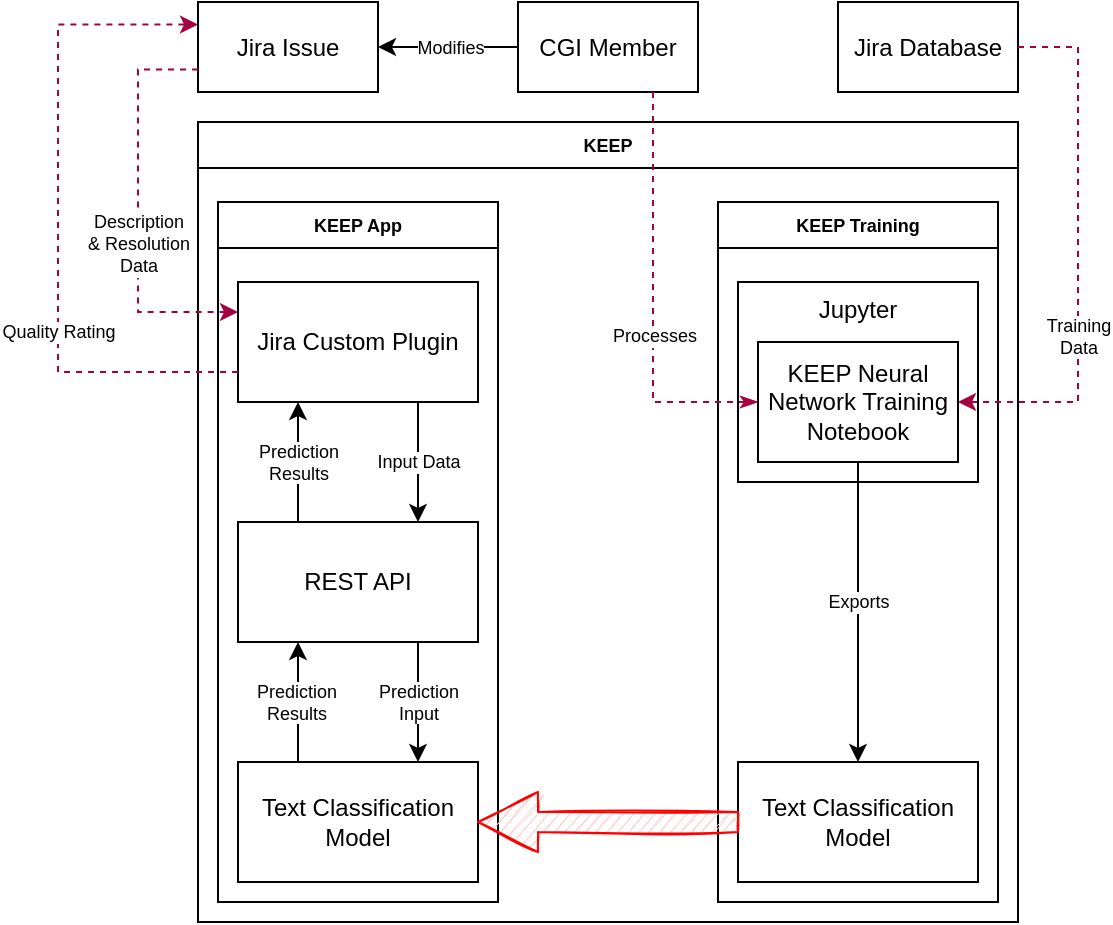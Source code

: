 <mxfile version="13.10.2" type="device"><diagram id="kret2RVD-TboXXvLLFXv" name="Page-1"><mxGraphModel dx="1185" dy="635" grid="1" gridSize="10" guides="1" tooltips="1" connect="1" arrows="1" fold="1" page="1" pageScale="1" pageWidth="850" pageHeight="1100" math="0" shadow="0"><root><mxCell id="0"/><mxCell id="1" parent="0"/><mxCell id="61uUd-DGo6ZMqQiE9zez-12" style="edgeStyle=orthogonalEdgeStyle;rounded=0;orthogonalLoop=1;jettySize=auto;html=1;exitX=0;exitY=0.5;exitDx=0;exitDy=0;entryX=1;entryY=0.5;entryDx=0;entryDy=0;" parent="1" source="61uUd-DGo6ZMqQiE9zez-1" target="61uUd-DGo6ZMqQiE9zez-4" edge="1"><mxGeometry relative="1" as="geometry"/></mxCell><mxCell id="61uUd-DGo6ZMqQiE9zez-21" value="Modifies" style="edgeLabel;html=1;align=center;verticalAlign=middle;resizable=0;points=[];fontSize=9;" parent="61uUd-DGo6ZMqQiE9zez-12" vertex="1" connectable="0"><mxGeometry x="0.257" y="-1" relative="1" as="geometry"><mxPoint x="10" y="1" as="offset"/></mxGeometry></mxCell><mxCell id="61uUd-DGo6ZMqQiE9zez-1" value="CGI Member" style="rounded=0;whiteSpace=wrap;html=1;" parent="1" vertex="1"><mxGeometry x="620" y="190" width="90" height="45" as="geometry"/></mxCell><mxCell id="61uUd-DGo6ZMqQiE9zez-20" style="edgeStyle=orthogonalEdgeStyle;rounded=0;orthogonalLoop=1;jettySize=auto;html=1;exitX=0.25;exitY=0;exitDx=0;exitDy=0;entryX=0.25;entryY=1;entryDx=0;entryDy=0;" parent="1" source="61uUd-DGo6ZMqQiE9zez-2" target="61uUd-DGo6ZMqQiE9zez-9" edge="1"><mxGeometry relative="1" as="geometry"/></mxCell><mxCell id="61uUd-DGo6ZMqQiE9zez-32" value="Prediction&lt;br&gt;Results" style="edgeLabel;html=1;align=center;verticalAlign=middle;resizable=0;points=[];fontSize=9;" parent="61uUd-DGo6ZMqQiE9zez-20" vertex="1" connectable="0"><mxGeometry x="-0.314" y="1" relative="1" as="geometry"><mxPoint y="-9.31" as="offset"/></mxGeometry></mxCell><mxCell id="61uUd-DGo6ZMqQiE9zez-2" value="Text Classification&lt;br&gt;Model" style="rounded=0;whiteSpace=wrap;html=1;" parent="1" vertex="1"><mxGeometry x="480" y="570" width="120" height="60" as="geometry"/></mxCell><mxCell id="61uUd-DGo6ZMqQiE9zez-4" value="Jira Issue" style="rounded=0;whiteSpace=wrap;html=1;" parent="1" vertex="1"><mxGeometry x="460" y="190" width="90" height="45" as="geometry"/></mxCell><mxCell id="61uUd-DGo6ZMqQiE9zez-17" style="edgeStyle=orthogonalEdgeStyle;rounded=0;orthogonalLoop=1;jettySize=auto;html=1;exitX=0.75;exitY=1;exitDx=0;exitDy=0;entryX=0.75;entryY=0;entryDx=0;entryDy=0;" parent="1" source="61uUd-DGo6ZMqQiE9zez-7" target="61uUd-DGo6ZMqQiE9zez-9" edge="1"><mxGeometry relative="1" as="geometry"/></mxCell><mxCell id="61uUd-DGo6ZMqQiE9zez-25" value="Input Data" style="edgeLabel;html=1;align=center;verticalAlign=middle;resizable=0;points=[];fontSize=9;" parent="61uUd-DGo6ZMqQiE9zez-17" vertex="1" connectable="0"><mxGeometry x="0.309" relative="1" as="geometry"><mxPoint y="-9.31" as="offset"/></mxGeometry></mxCell><mxCell id="61uUd-DGo6ZMqQiE9zez-7" value="Jira Custom Plugin" style="rounded=0;whiteSpace=wrap;html=1;" parent="1" vertex="1"><mxGeometry x="480" y="330" width="120" height="60" as="geometry"/></mxCell><mxCell id="61uUd-DGo6ZMqQiE9zez-18" style="edgeStyle=orthogonalEdgeStyle;rounded=0;orthogonalLoop=1;jettySize=auto;html=1;exitX=0.25;exitY=0;exitDx=0;exitDy=0;entryX=0.25;entryY=1;entryDx=0;entryDy=0;" parent="1" source="61uUd-DGo6ZMqQiE9zez-9" target="61uUd-DGo6ZMqQiE9zez-7" edge="1"><mxGeometry relative="1" as="geometry"/></mxCell><mxCell id="61uUd-DGo6ZMqQiE9zez-26" value="Prediction&lt;br&gt;Results" style="edgeLabel;html=1;align=center;verticalAlign=middle;resizable=0;points=[];fontSize=9;" parent="61uUd-DGo6ZMqQiE9zez-18" vertex="1" connectable="0"><mxGeometry x="0.201" relative="1" as="geometry"><mxPoint y="5.86" as="offset"/></mxGeometry></mxCell><mxCell id="61uUd-DGo6ZMqQiE9zez-19" style="edgeStyle=orthogonalEdgeStyle;rounded=0;orthogonalLoop=1;jettySize=auto;html=1;exitX=0.75;exitY=1;exitDx=0;exitDy=0;entryX=0.75;entryY=0;entryDx=0;entryDy=0;" parent="1" source="61uUd-DGo6ZMqQiE9zez-9" target="61uUd-DGo6ZMqQiE9zez-2" edge="1"><mxGeometry relative="1" as="geometry"/></mxCell><mxCell id="61uUd-DGo6ZMqQiE9zez-31" value="Prediction&lt;br&gt;Input" style="edgeLabel;html=1;align=center;verticalAlign=middle;resizable=0;points=[];fontSize=9;" parent="61uUd-DGo6ZMqQiE9zez-19" vertex="1" connectable="0"><mxGeometry x="0.349" y="2" relative="1" as="geometry"><mxPoint x="-2" y="-10.69" as="offset"/></mxGeometry></mxCell><mxCell id="61uUd-DGo6ZMqQiE9zez-9" value="REST API" style="rounded=0;whiteSpace=wrap;html=1;" parent="1" vertex="1"><mxGeometry x="480" y="450" width="120" height="60" as="geometry"/></mxCell><mxCell id="61uUd-DGo6ZMqQiE9zez-34" value="KEEP App" style="swimlane;fontSize=9;startSize=23;" parent="1" vertex="1"><mxGeometry x="470" y="290" width="140" height="350" as="geometry"><mxRectangle x="380" y="190" width="70" height="23" as="alternateBounds"/></mxGeometry></mxCell><mxCell id="61uUd-DGo6ZMqQiE9zez-40" value="Text Classification&lt;br&gt;Model" style="rounded=0;whiteSpace=wrap;html=1;" parent="1" vertex="1"><mxGeometry x="730" y="570" width="120" height="60" as="geometry"/></mxCell><mxCell id="61uUd-DGo6ZMqQiE9zez-45" value="Jira Database" style="rounded=0;whiteSpace=wrap;html=1;" parent="1" vertex="1"><mxGeometry x="780" y="190" width="90" height="45" as="geometry"/></mxCell><mxCell id="61uUd-DGo6ZMqQiE9zez-50" value="Jupyter" style="rounded=0;whiteSpace=wrap;html=1;verticalAlign=top;" parent="1" vertex="1"><mxGeometry x="730" y="330" width="120" height="100" as="geometry"/></mxCell><mxCell id="61uUd-DGo6ZMqQiE9zez-58" value="KEEP Training" style="swimlane;fontSize=9;startSize=23;" parent="1" vertex="1"><mxGeometry x="720" y="290" width="140" height="350" as="geometry"><mxRectangle x="380" y="190" width="70" height="23" as="alternateBounds"/></mxGeometry></mxCell><mxCell id="61uUd-DGo6ZMqQiE9zez-61" value="KEEP" style="swimlane;labelBackgroundColor=#ffffff;fontSize=9;" parent="1" vertex="1"><mxGeometry x="460" y="250" width="410" height="400" as="geometry"/></mxCell><mxCell id="1XUXklg-Xv6WLO-5wNOp-1" value="KEEP Neural Network Training Notebook" style="rounded=0;whiteSpace=wrap;html=1;" vertex="1" parent="1"><mxGeometry x="740" y="360" width="100" height="60" as="geometry"/></mxCell><mxCell id="61uUd-DGo6ZMqQiE9zez-43" style="edgeStyle=orthogonalEdgeStyle;rounded=0;orthogonalLoop=1;jettySize=auto;html=1;exitX=1;exitY=0.5;exitDx=0;exitDy=0;fontSize=9;dashed=1;fillColor=#d80073;strokeColor=#A50040;entryX=1;entryY=0.5;entryDx=0;entryDy=0;" parent="1" source="61uUd-DGo6ZMqQiE9zez-45" target="1XUXklg-Xv6WLO-5wNOp-1" edge="1"><mxGeometry relative="1" as="geometry"><mxPoint x="900" y="380" as="targetPoint"/><Array as="points"><mxPoint x="900" y="213"/><mxPoint x="900" y="390"/></Array></mxGeometry></mxCell><mxCell id="61uUd-DGo6ZMqQiE9zez-44" value="Training&lt;br&gt;Data" style="edgeLabel;html=1;align=center;verticalAlign=middle;resizable=0;points=[];fontSize=9;labelBackgroundColor=#ffffff;" parent="61uUd-DGo6ZMqQiE9zez-43" vertex="1" connectable="0"><mxGeometry x="-0.145" y="2" relative="1" as="geometry"><mxPoint x="-2.03" y="59.97" as="offset"/></mxGeometry></mxCell><mxCell id="61uUd-DGo6ZMqQiE9zez-59" style="edgeStyle=orthogonalEdgeStyle;rounded=0;sketch=0;orthogonalLoop=1;jettySize=auto;html=1;exitX=0.75;exitY=1;exitDx=0;exitDy=0;shadow=0;endArrow=classicThin;endFill=1;fontSize=9;entryX=0;entryY=0.5;entryDx=0;entryDy=0;dashed=1;fillColor=#d80073;strokeColor=#A50040;" parent="1" source="61uUd-DGo6ZMqQiE9zez-1" target="1XUXklg-Xv6WLO-5wNOp-1" edge="1"><mxGeometry relative="1" as="geometry"><mxPoint x="680" y="130" as="targetPoint"/></mxGeometry></mxCell><mxCell id="61uUd-DGo6ZMqQiE9zez-60" value="Processes" style="edgeLabel;html=1;align=center;verticalAlign=middle;resizable=0;points=[];fontSize=9;" parent="61uUd-DGo6ZMqQiE9zez-59" vertex="1" connectable="0"><mxGeometry x="-0.146" y="2" relative="1" as="geometry"><mxPoint x="-2.02" y="33.57" as="offset"/></mxGeometry></mxCell><mxCell id="61uUd-DGo6ZMqQiE9zez-46" style="edgeStyle=orthogonalEdgeStyle;rounded=0;orthogonalLoop=1;jettySize=auto;html=1;exitX=0.5;exitY=1;exitDx=0;exitDy=0;entryX=0.5;entryY=0;entryDx=0;entryDy=0;" parent="1" source="1XUXklg-Xv6WLO-5wNOp-1" target="61uUd-DGo6ZMqQiE9zez-40" edge="1"><mxGeometry relative="1" as="geometry"><mxPoint x="910" y="450" as="targetPoint"/></mxGeometry></mxCell><mxCell id="61uUd-DGo6ZMqQiE9zez-47" value="Exports" style="edgeLabel;html=1;align=center;verticalAlign=middle;resizable=0;points=[];fontSize=9;" parent="61uUd-DGo6ZMqQiE9zez-46" vertex="1" connectable="0"><mxGeometry x="0.309" relative="1" as="geometry"><mxPoint y="-27.93" as="offset"/></mxGeometry></mxCell><mxCell id="61uUd-DGo6ZMqQiE9zez-57" style="edgeStyle=orthogonalEdgeStyle;rounded=0;orthogonalLoop=1;jettySize=auto;html=1;exitX=0;exitY=0.5;exitDx=0;exitDy=0;entryX=1;entryY=0.5;entryDx=0;entryDy=0;fontSize=9;endArrow=open;endFill=0;fillColor=#f8cecc;strokeColor=#FF0000;shape=arrow;endSize=6;startSize=6;shadow=0;sketch=1;" parent="1" source="61uUd-DGo6ZMqQiE9zez-40" target="61uUd-DGo6ZMqQiE9zez-2" edge="1"><mxGeometry relative="1" as="geometry"/></mxCell><mxCell id="61uUd-DGo6ZMqQiE9zez-27" style="edgeStyle=orthogonalEdgeStyle;rounded=0;orthogonalLoop=1;jettySize=auto;html=1;exitX=0;exitY=0.75;exitDx=0;exitDy=0;fontSize=9;dashed=1;entryX=0;entryY=0.25;entryDx=0;entryDy=0;fillColor=#d80073;strokeColor=#A50040;" parent="1" source="61uUd-DGo6ZMqQiE9zez-4" target="61uUd-DGo6ZMqQiE9zez-7" edge="1"><mxGeometry relative="1" as="geometry"><mxPoint x="260" y="195" as="targetPoint"/><Array as="points"><mxPoint x="430" y="224"/><mxPoint x="430" y="345"/></Array></mxGeometry></mxCell><mxCell id="61uUd-DGo6ZMqQiE9zez-28" value="Description&lt;br&gt;&amp;amp; Resolution&lt;br&gt;Data" style="edgeLabel;html=1;align=center;verticalAlign=middle;resizable=0;points=[];fontSize=9;labelBackgroundColor=#ffffff;" parent="61uUd-DGo6ZMqQiE9zez-27" vertex="1" connectable="0"><mxGeometry x="-0.145" y="2" relative="1" as="geometry"><mxPoint x="-2.03" y="30.46" as="offset"/></mxGeometry></mxCell><mxCell id="61uUd-DGo6ZMqQiE9zez-29" style="edgeStyle=orthogonalEdgeStyle;rounded=0;orthogonalLoop=1;jettySize=auto;html=1;entryX=0;entryY=0.25;entryDx=0;entryDy=0;fontSize=9;dashed=1;exitX=0;exitY=0.75;exitDx=0;exitDy=0;fillColor=#d80073;strokeColor=#A50040;" parent="1" source="61uUd-DGo6ZMqQiE9zez-7" target="61uUd-DGo6ZMqQiE9zez-4" edge="1"><mxGeometry relative="1" as="geometry"><mxPoint x="260" y="165" as="sourcePoint"/><Array as="points"><mxPoint x="390" y="375"/><mxPoint x="390" y="201"/></Array></mxGeometry></mxCell><mxCell id="61uUd-DGo6ZMqQiE9zez-30" value="Quality Rating" style="edgeLabel;html=1;align=center;verticalAlign=middle;resizable=0;points=[];fontSize=9;labelBackgroundColor=#ffffff;" parent="61uUd-DGo6ZMqQiE9zez-29" vertex="1" connectable="0"><mxGeometry x="0.251" y="2" relative="1" as="geometry"><mxPoint x="1.97" y="98.46" as="offset"/></mxGeometry></mxCell></root></mxGraphModel></diagram></mxfile>